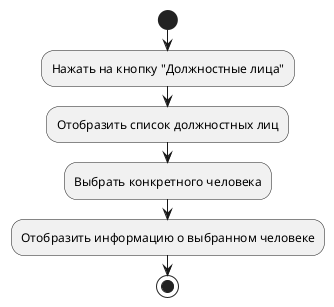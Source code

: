 @startuml
start
:Нажать на кнопку "Должностные лица";
:Отобразить список должностных лиц;
:Выбрать конкретного человека;
:Отобразить информацию о выбранном человеке;
stop
@enduml

